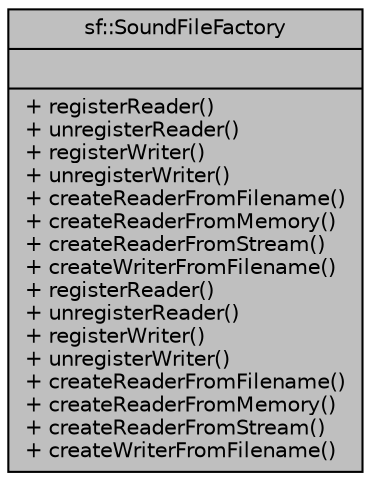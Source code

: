 digraph "sf::SoundFileFactory"
{
 // LATEX_PDF_SIZE
  edge [fontname="Helvetica",fontsize="10",labelfontname="Helvetica",labelfontsize="10"];
  node [fontname="Helvetica",fontsize="10",shape=record];
  Node1 [label="{sf::SoundFileFactory\n||+ registerReader()\l+ unregisterReader()\l+ registerWriter()\l+ unregisterWriter()\l+ createReaderFromFilename()\l+ createReaderFromMemory()\l+ createReaderFromStream()\l+ createWriterFromFilename()\l+ registerReader()\l+ unregisterReader()\l+ registerWriter()\l+ unregisterWriter()\l+ createReaderFromFilename()\l+ createReaderFromMemory()\l+ createReaderFromStream()\l+ createWriterFromFilename()\l}",height=0.2,width=0.4,color="black", fillcolor="grey75", style="filled", fontcolor="black",tooltip="Manages and instantiates sound file readers and writers."];
}
